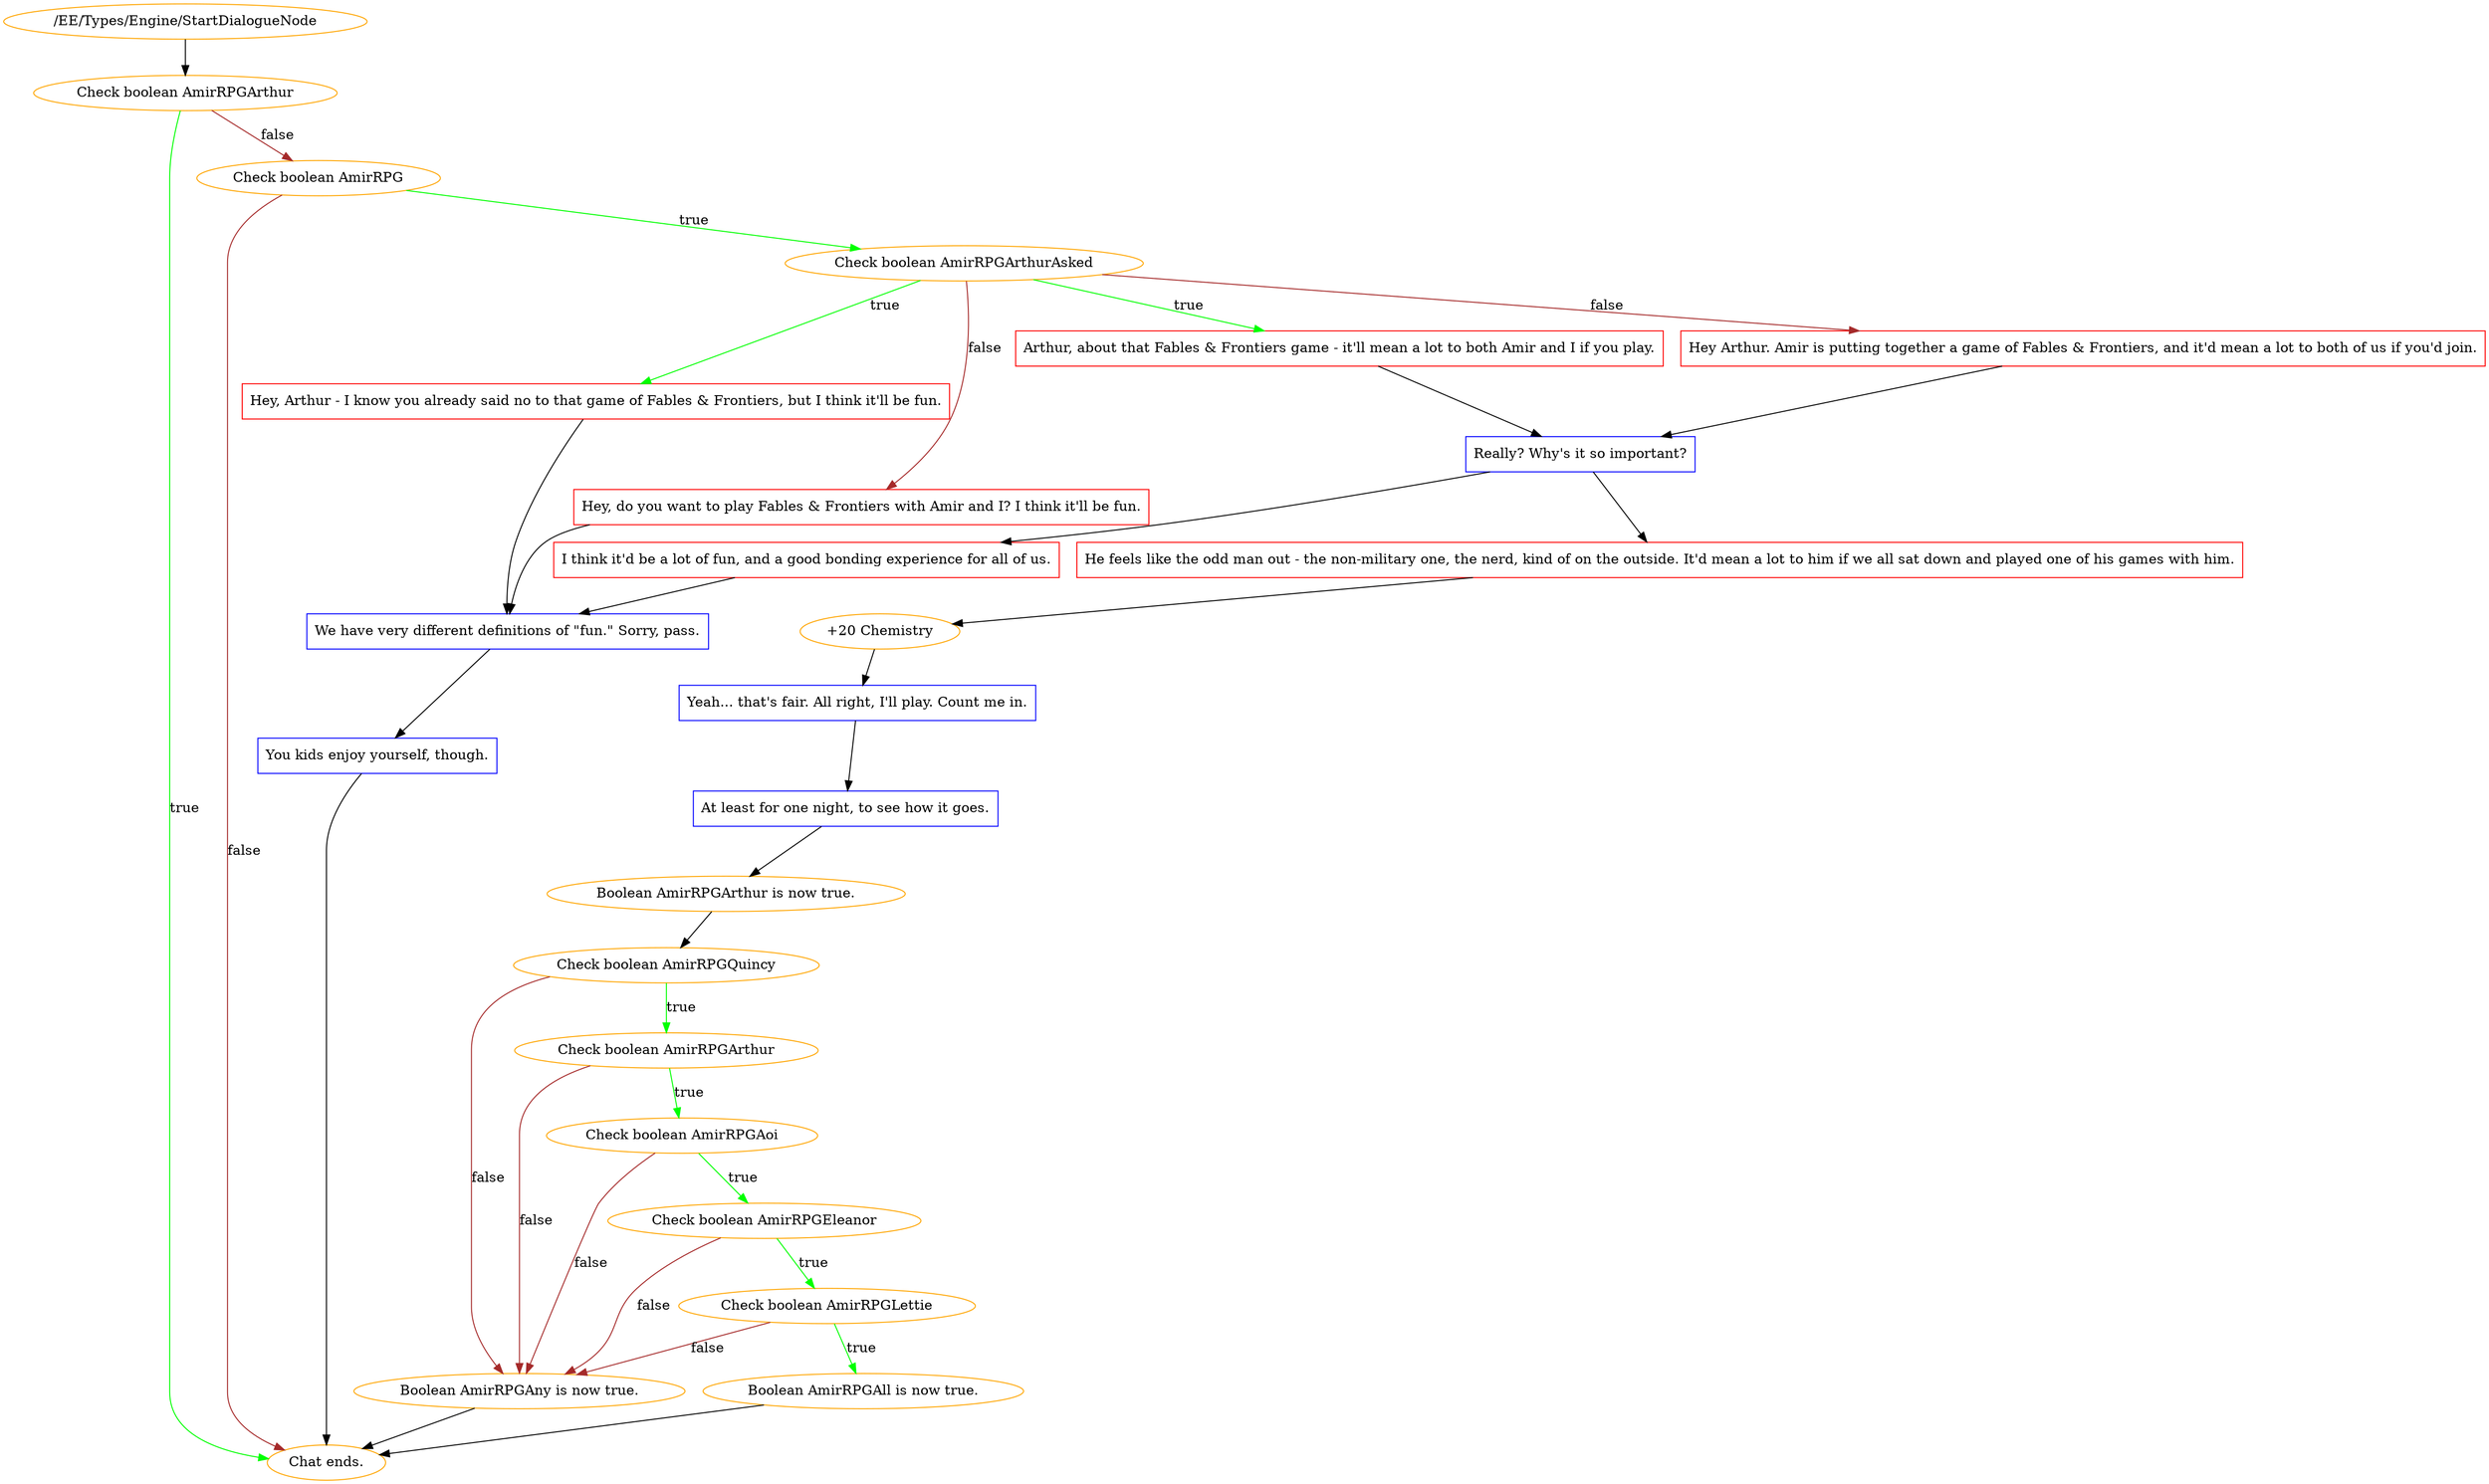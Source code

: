 digraph {
	2999 [label="/EE/Types/Engine/StartDialogueNode",color=orange];
		2999 -> 3228;
	3228 [label="Check boolean AmirRPGArthur",color=orange];
		3228 -> "Chat ends." [label=true,color=green];
		3228 -> 3226 [label=false,color=brown];
	"Chat ends." [color=orange];
	3226 [label="Check boolean AmirRPG",color=orange];
		3226 -> 3001 [label=true,color=green];
		3226 -> "Chat ends." [label=false,color=brown];
	3001 [label="Check boolean AmirRPGArthurAsked",color=orange];
		3001 -> 3003 [label=true,color=green];
		3001 -> 3004 [label=true,color=green];
		3001 -> 3005 [label=false,color=brown];
		3001 -> 3006 [label=false,color=brown];
	"Chat ends." [color=orange];
	3003 [label="Arthur, about that Fables & Frontiers game - it'll mean a lot to both Amir and I if you play.",shape=box,color=red];
		3003 -> 3009;
	3004 [label="Hey, Arthur - I know you already said no to that game of Fables & Frontiers, but I think it'll be fun.",shape=box,color=red];
		3004 -> 3010;
	3005 [label="Hey, do you want to play Fables & Frontiers with Amir and I? I think it'll be fun.",shape=box,color=red];
		3005 -> 3010;
	3006 [label="Hey Arthur. Amir is putting together a game of Fables & Frontiers, and it'd mean a lot to both of us if you'd join.",shape=box,color=red];
		3006 -> 3009;
	3009 [label="Really? Why's it so important?",shape=box,color=blue];
		3009 -> 3007;
		3009 -> 3008;
	3010 [label="We have very different definitions of \"fun.\" Sorry, pass.",shape=box,color=blue];
		3010 -> 3012;
	3007 [label="I think it'd be a lot of fun, and a good bonding experience for all of us.",shape=box,color=red];
		3007 -> 3010;
	3008 [label="He feels like the odd man out - the non-military one, the nerd, kind of on the outside. It'd mean a lot to him if we all sat down and played one of his games with him.",shape=box,color=red];
		3008 -> 3017;
	3012 [label="You kids enjoy yourself, though.",shape=box,color=blue];
		3012 -> "Chat ends.";
	3017 [label="+20 Chemistry",color=orange];
		3017 -> 3011;
	"Chat ends." [color=orange];
	3011 [label="Yeah... that's fair. All right, I'll play. Count me in.",shape=box,color=blue];
		3011 -> 3014;
	3014 [label="At least for one night, to see how it goes.",shape=box,color=blue];
		3014 -> 3025;
	3025 [label="Boolean AmirRPGArthur is now true.",color=orange];
		3025 -> 3024;
	3024 [label="Check boolean AmirRPGQuincy",color=orange];
		3024 -> 3023 [label=true,color=green];
		3024 -> 3018 [label=false,color=brown];
	3023 [label="Check boolean AmirRPGArthur",color=orange];
		3023 -> 3022 [label=true,color=green];
		3023 -> 3018 [label=false,color=brown];
	3018 [label="Boolean AmirRPGAny is now true.",color=orange];
		3018 -> "Chat ends.";
	3022 [label="Check boolean AmirRPGAoi",color=orange];
		3022 -> 3021 [label=true,color=green];
		3022 -> 3018 [label=false,color=brown];
	"Chat ends." [color=orange];
	3021 [label="Check boolean AmirRPGEleanor",color=orange];
		3021 -> 3020 [label=true,color=green];
		3021 -> 3018 [label=false,color=brown];
	3020 [label="Check boolean AmirRPGLettie",color=orange];
		3020 -> 3019 [label=true,color=green];
		3020 -> 3018 [label=false,color=brown];
	3019 [label="Boolean AmirRPGAll is now true.",color=orange];
		3019 -> "Chat ends.";
	"Chat ends." [color=orange];
}